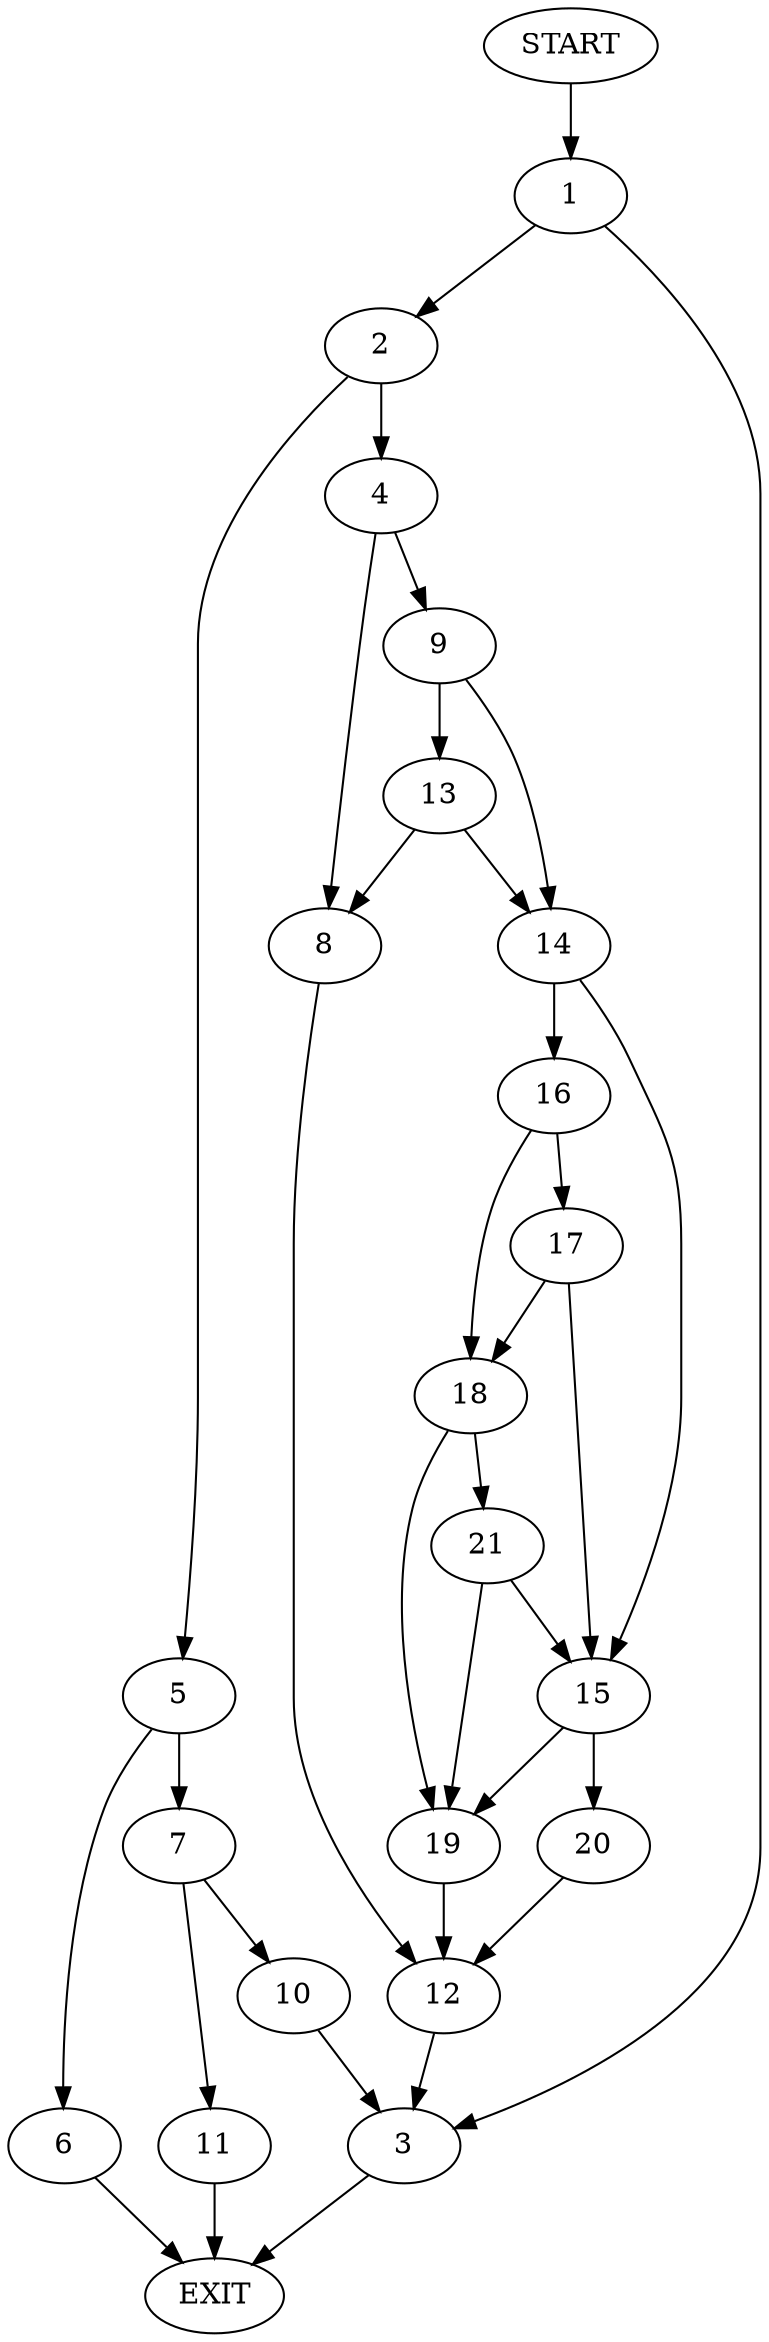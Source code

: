 digraph {
0 [label="START"]
22 [label="EXIT"]
0 -> 1
1 -> 2
1 -> 3
2 -> 4
2 -> 5
3 -> 22
5 -> 6
5 -> 7
4 -> 8
4 -> 9
6 -> 22
7 -> 10
7 -> 11
10 -> 3
11 -> 22
8 -> 12
9 -> 13
9 -> 14
14 -> 15
14 -> 16
13 -> 8
13 -> 14
12 -> 3
16 -> 17
16 -> 18
15 -> 19
15 -> 20
17 -> 15
17 -> 18
18 -> 19
18 -> 21
21 -> 19
21 -> 15
19 -> 12
20 -> 12
}
